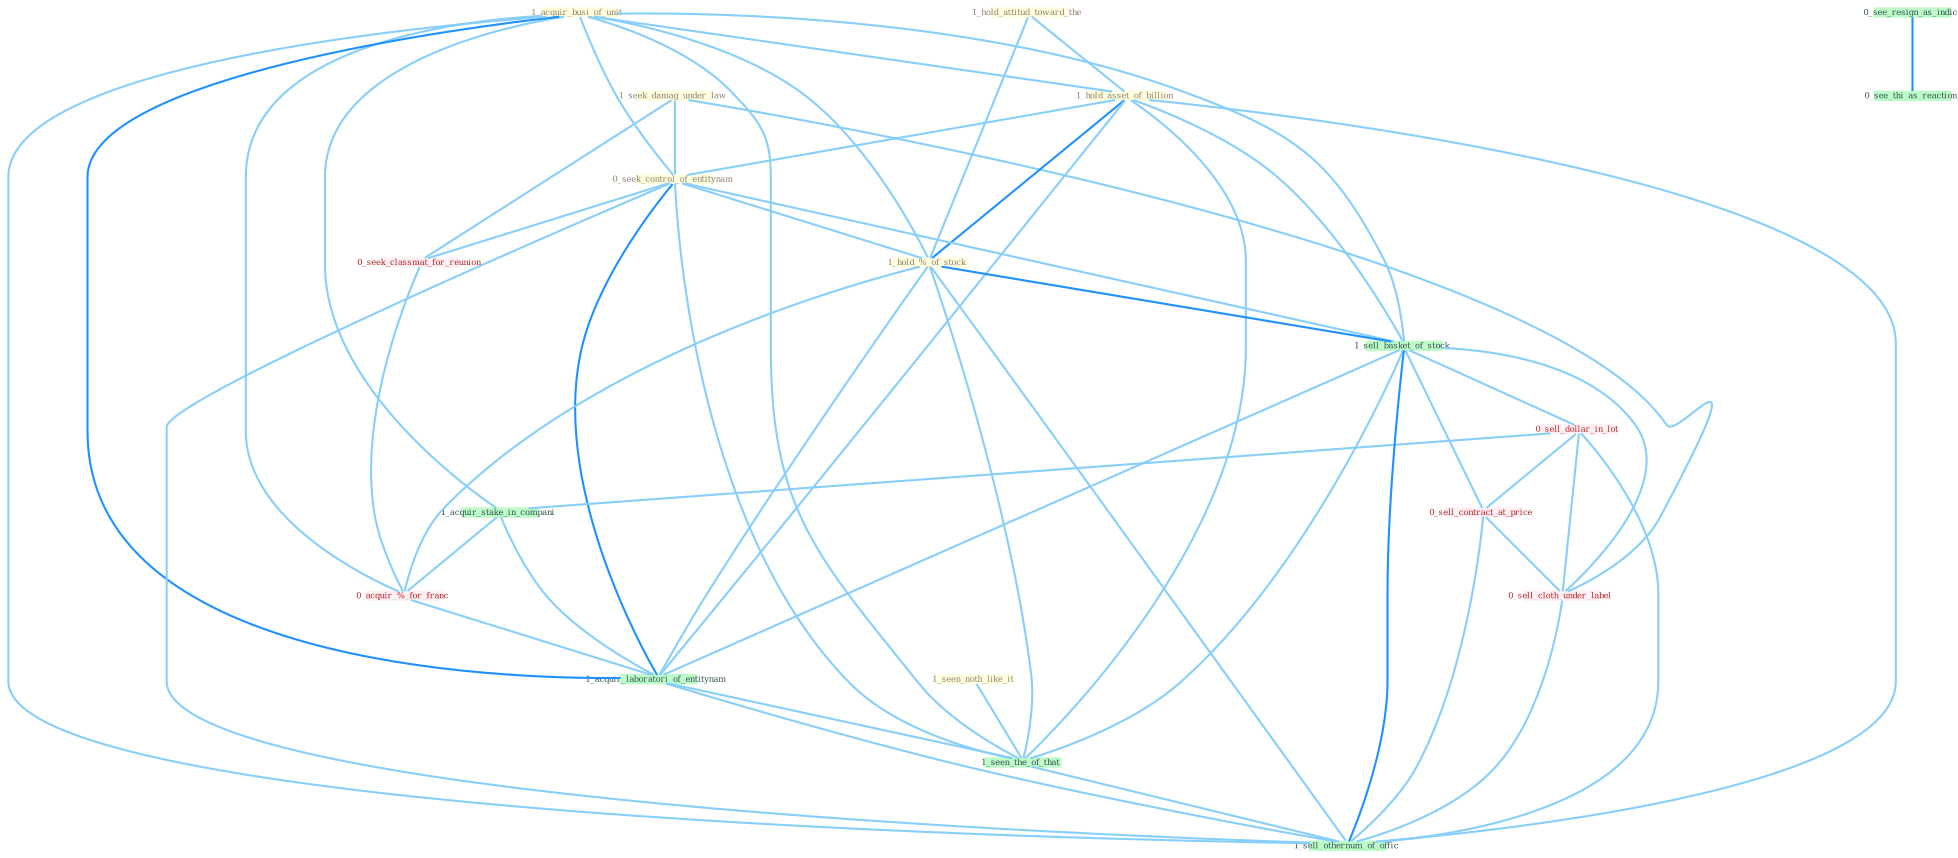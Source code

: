 Graph G{ 
    node
    [shape=polygon,style=filled,width=.5,height=.06,color="#BDFCC9",fixedsize=true,fontsize=4,
    fontcolor="#2f4f4f"];
    {node
    [color="#ffffe0", fontcolor="#8b7d6b"] "1_acquir_busi_of_unit " "1_seen_noth_like_it " "1_hold_attitud_toward_the " "1_seek_damag_under_law " "1_hold_asset_of_billion " "0_seek_control_of_entitynam " "1_hold_%_of_stock "}
{node [color="#fff0f5", fontcolor="#b22222"] "0_seek_classmat_for_reunion " "0_sell_dollar_in_lot " "0_acquir_%_for_franc " "0_sell_contract_at_price " "0_sell_cloth_under_label "}
edge [color="#B0E2FF"];

	"1_acquir_busi_of_unit " -- "1_hold_asset_of_billion " [w="1", color="#87cefa" ];
	"1_acquir_busi_of_unit " -- "0_seek_control_of_entitynam " [w="1", color="#87cefa" ];
	"1_acquir_busi_of_unit " -- "1_hold_%_of_stock " [w="1", color="#87cefa" ];
	"1_acquir_busi_of_unit " -- "1_sell_basket_of_stock " [w="1", color="#87cefa" ];
	"1_acquir_busi_of_unit " -- "1_acquir_stake_in_compani " [w="1", color="#87cefa" ];
	"1_acquir_busi_of_unit " -- "0_acquir_%_for_franc " [w="1", color="#87cefa" ];
	"1_acquir_busi_of_unit " -- "1_acquir_laboratori_of_entitynam " [w="2", color="#1e90ff" , len=0.8];
	"1_acquir_busi_of_unit " -- "1_seen_the_of_that " [w="1", color="#87cefa" ];
	"1_acquir_busi_of_unit " -- "1_sell_othernum_of_offic " [w="1", color="#87cefa" ];
	"1_seen_noth_like_it " -- "1_seen_the_of_that " [w="1", color="#87cefa" ];
	"1_hold_attitud_toward_the " -- "1_hold_asset_of_billion " [w="1", color="#87cefa" ];
	"1_hold_attitud_toward_the " -- "1_hold_%_of_stock " [w="1", color="#87cefa" ];
	"1_seek_damag_under_law " -- "0_seek_control_of_entitynam " [w="1", color="#87cefa" ];
	"1_seek_damag_under_law " -- "0_seek_classmat_for_reunion " [w="1", color="#87cefa" ];
	"1_seek_damag_under_law " -- "0_sell_cloth_under_label " [w="1", color="#87cefa" ];
	"1_hold_asset_of_billion " -- "0_seek_control_of_entitynam " [w="1", color="#87cefa" ];
	"1_hold_asset_of_billion " -- "1_hold_%_of_stock " [w="2", color="#1e90ff" , len=0.8];
	"1_hold_asset_of_billion " -- "1_sell_basket_of_stock " [w="1", color="#87cefa" ];
	"1_hold_asset_of_billion " -- "1_acquir_laboratori_of_entitynam " [w="1", color="#87cefa" ];
	"1_hold_asset_of_billion " -- "1_seen_the_of_that " [w="1", color="#87cefa" ];
	"1_hold_asset_of_billion " -- "1_sell_othernum_of_offic " [w="1", color="#87cefa" ];
	"0_seek_control_of_entitynam " -- "1_hold_%_of_stock " [w="1", color="#87cefa" ];
	"0_seek_control_of_entitynam " -- "0_seek_classmat_for_reunion " [w="1", color="#87cefa" ];
	"0_seek_control_of_entitynam " -- "1_sell_basket_of_stock " [w="1", color="#87cefa" ];
	"0_seek_control_of_entitynam " -- "1_acquir_laboratori_of_entitynam " [w="2", color="#1e90ff" , len=0.8];
	"0_seek_control_of_entitynam " -- "1_seen_the_of_that " [w="1", color="#87cefa" ];
	"0_seek_control_of_entitynam " -- "1_sell_othernum_of_offic " [w="1", color="#87cefa" ];
	"1_hold_%_of_stock " -- "1_sell_basket_of_stock " [w="2", color="#1e90ff" , len=0.8];
	"1_hold_%_of_stock " -- "0_acquir_%_for_franc " [w="1", color="#87cefa" ];
	"1_hold_%_of_stock " -- "1_acquir_laboratori_of_entitynam " [w="1", color="#87cefa" ];
	"1_hold_%_of_stock " -- "1_seen_the_of_that " [w="1", color="#87cefa" ];
	"1_hold_%_of_stock " -- "1_sell_othernum_of_offic " [w="1", color="#87cefa" ];
	"0_seek_classmat_for_reunion " -- "0_acquir_%_for_franc " [w="1", color="#87cefa" ];
	"1_sell_basket_of_stock " -- "0_sell_dollar_in_lot " [w="1", color="#87cefa" ];
	"1_sell_basket_of_stock " -- "0_sell_contract_at_price " [w="1", color="#87cefa" ];
	"1_sell_basket_of_stock " -- "1_acquir_laboratori_of_entitynam " [w="1", color="#87cefa" ];
	"1_sell_basket_of_stock " -- "0_sell_cloth_under_label " [w="1", color="#87cefa" ];
	"1_sell_basket_of_stock " -- "1_seen_the_of_that " [w="1", color="#87cefa" ];
	"1_sell_basket_of_stock " -- "1_sell_othernum_of_offic " [w="2", color="#1e90ff" , len=0.8];
	"0_sell_dollar_in_lot " -- "1_acquir_stake_in_compani " [w="1", color="#87cefa" ];
	"0_sell_dollar_in_lot " -- "0_sell_contract_at_price " [w="1", color="#87cefa" ];
	"0_sell_dollar_in_lot " -- "0_sell_cloth_under_label " [w="1", color="#87cefa" ];
	"0_sell_dollar_in_lot " -- "1_sell_othernum_of_offic " [w="1", color="#87cefa" ];
	"0_see_resign_as_indic " -- "0_see_thi_as_reaction " [w="2", color="#1e90ff" , len=0.8];
	"1_acquir_stake_in_compani " -- "0_acquir_%_for_franc " [w="1", color="#87cefa" ];
	"1_acquir_stake_in_compani " -- "1_acquir_laboratori_of_entitynam " [w="1", color="#87cefa" ];
	"0_acquir_%_for_franc " -- "1_acquir_laboratori_of_entitynam " [w="1", color="#87cefa" ];
	"0_sell_contract_at_price " -- "0_sell_cloth_under_label " [w="1", color="#87cefa" ];
	"0_sell_contract_at_price " -- "1_sell_othernum_of_offic " [w="1", color="#87cefa" ];
	"1_acquir_laboratori_of_entitynam " -- "1_seen_the_of_that " [w="1", color="#87cefa" ];
	"1_acquir_laboratori_of_entitynam " -- "1_sell_othernum_of_offic " [w="1", color="#87cefa" ];
	"0_sell_cloth_under_label " -- "1_sell_othernum_of_offic " [w="1", color="#87cefa" ];
	"1_seen_the_of_that " -- "1_sell_othernum_of_offic " [w="1", color="#87cefa" ];
}